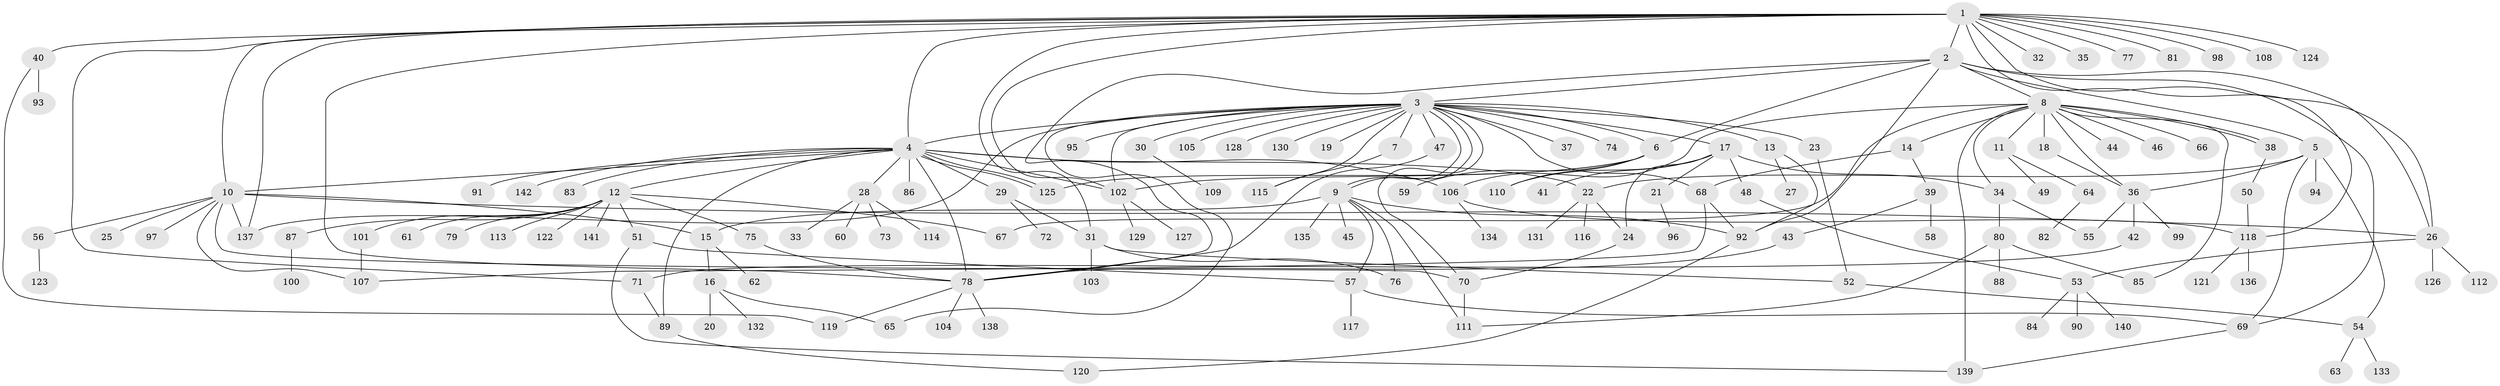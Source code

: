 // coarse degree distribution, {17: 0.020202020202020204, 10: 0.010101010101010102, 23: 0.010101010101010102, 5: 0.050505050505050504, 6: 0.04040404040404041, 2: 0.12121212121212122, 15: 0.010101010101010102, 11: 0.030303030303030304, 3: 0.12121212121212122, 4: 0.06060606060606061, 1: 0.5151515151515151, 7: 0.010101010101010102}
// Generated by graph-tools (version 1.1) at 2025/18/03/04/25 18:18:05]
// undirected, 142 vertices, 199 edges
graph export_dot {
graph [start="1"]
  node [color=gray90,style=filled];
  1;
  2;
  3;
  4;
  5;
  6;
  7;
  8;
  9;
  10;
  11;
  12;
  13;
  14;
  15;
  16;
  17;
  18;
  19;
  20;
  21;
  22;
  23;
  24;
  25;
  26;
  27;
  28;
  29;
  30;
  31;
  32;
  33;
  34;
  35;
  36;
  37;
  38;
  39;
  40;
  41;
  42;
  43;
  44;
  45;
  46;
  47;
  48;
  49;
  50;
  51;
  52;
  53;
  54;
  55;
  56;
  57;
  58;
  59;
  60;
  61;
  62;
  63;
  64;
  65;
  66;
  67;
  68;
  69;
  70;
  71;
  72;
  73;
  74;
  75;
  76;
  77;
  78;
  79;
  80;
  81;
  82;
  83;
  84;
  85;
  86;
  87;
  88;
  89;
  90;
  91;
  92;
  93;
  94;
  95;
  96;
  97;
  98;
  99;
  100;
  101;
  102;
  103;
  104;
  105;
  106;
  107;
  108;
  109;
  110;
  111;
  112;
  113;
  114;
  115;
  116;
  117;
  118;
  119;
  120;
  121;
  122;
  123;
  124;
  125;
  126;
  127;
  128;
  129;
  130;
  131;
  132;
  133;
  134;
  135;
  136;
  137;
  138;
  139;
  140;
  141;
  142;
  1 -- 2;
  1 -- 4;
  1 -- 10;
  1 -- 26;
  1 -- 31;
  1 -- 32;
  1 -- 35;
  1 -- 40;
  1 -- 71;
  1 -- 77;
  1 -- 78;
  1 -- 81;
  1 -- 98;
  1 -- 102;
  1 -- 108;
  1 -- 118;
  1 -- 124;
  1 -- 137;
  2 -- 3;
  2 -- 5;
  2 -- 6;
  2 -- 8;
  2 -- 26;
  2 -- 69;
  2 -- 78;
  2 -- 92;
  3 -- 4;
  3 -- 6;
  3 -- 7;
  3 -- 9;
  3 -- 9;
  3 -- 13;
  3 -- 17;
  3 -- 19;
  3 -- 23;
  3 -- 30;
  3 -- 37;
  3 -- 47;
  3 -- 65;
  3 -- 68;
  3 -- 70;
  3 -- 74;
  3 -- 95;
  3 -- 102;
  3 -- 105;
  3 -- 115;
  3 -- 128;
  3 -- 130;
  3 -- 137;
  4 -- 10;
  4 -- 12;
  4 -- 22;
  4 -- 28;
  4 -- 29;
  4 -- 78;
  4 -- 83;
  4 -- 86;
  4 -- 89;
  4 -- 91;
  4 -- 102;
  4 -- 106;
  4 -- 125;
  4 -- 125;
  4 -- 142;
  5 -- 22;
  5 -- 36;
  5 -- 54;
  5 -- 69;
  5 -- 94;
  6 -- 59;
  6 -- 102;
  6 -- 110;
  6 -- 125;
  7 -- 115;
  8 -- 11;
  8 -- 14;
  8 -- 18;
  8 -- 34;
  8 -- 36;
  8 -- 38;
  8 -- 38;
  8 -- 44;
  8 -- 46;
  8 -- 66;
  8 -- 67;
  8 -- 85;
  8 -- 106;
  8 -- 139;
  9 -- 15;
  9 -- 45;
  9 -- 57;
  9 -- 76;
  9 -- 92;
  9 -- 111;
  9 -- 135;
  10 -- 15;
  10 -- 25;
  10 -- 26;
  10 -- 56;
  10 -- 70;
  10 -- 97;
  10 -- 107;
  10 -- 137;
  11 -- 49;
  11 -- 64;
  12 -- 51;
  12 -- 61;
  12 -- 67;
  12 -- 75;
  12 -- 79;
  12 -- 87;
  12 -- 101;
  12 -- 113;
  12 -- 122;
  12 -- 141;
  13 -- 27;
  13 -- 92;
  14 -- 39;
  14 -- 68;
  15 -- 16;
  15 -- 62;
  16 -- 20;
  16 -- 65;
  16 -- 132;
  17 -- 21;
  17 -- 24;
  17 -- 34;
  17 -- 41;
  17 -- 48;
  17 -- 110;
  18 -- 36;
  21 -- 96;
  22 -- 24;
  22 -- 116;
  22 -- 131;
  23 -- 52;
  24 -- 70;
  26 -- 53;
  26 -- 112;
  26 -- 126;
  28 -- 33;
  28 -- 60;
  28 -- 73;
  28 -- 114;
  29 -- 31;
  29 -- 72;
  30 -- 109;
  31 -- 52;
  31 -- 76;
  31 -- 103;
  34 -- 55;
  34 -- 80;
  36 -- 42;
  36 -- 55;
  36 -- 99;
  38 -- 50;
  39 -- 43;
  39 -- 58;
  40 -- 93;
  40 -- 119;
  42 -- 71;
  43 -- 78;
  47 -- 78;
  48 -- 53;
  50 -- 118;
  51 -- 57;
  51 -- 139;
  52 -- 54;
  53 -- 84;
  53 -- 90;
  53 -- 140;
  54 -- 63;
  54 -- 133;
  56 -- 123;
  57 -- 69;
  57 -- 117;
  64 -- 82;
  68 -- 92;
  68 -- 107;
  69 -- 139;
  70 -- 111;
  71 -- 89;
  75 -- 78;
  78 -- 104;
  78 -- 119;
  78 -- 138;
  80 -- 85;
  80 -- 88;
  80 -- 111;
  87 -- 100;
  89 -- 120;
  92 -- 120;
  101 -- 107;
  102 -- 127;
  102 -- 129;
  106 -- 118;
  106 -- 134;
  118 -- 121;
  118 -- 136;
}
